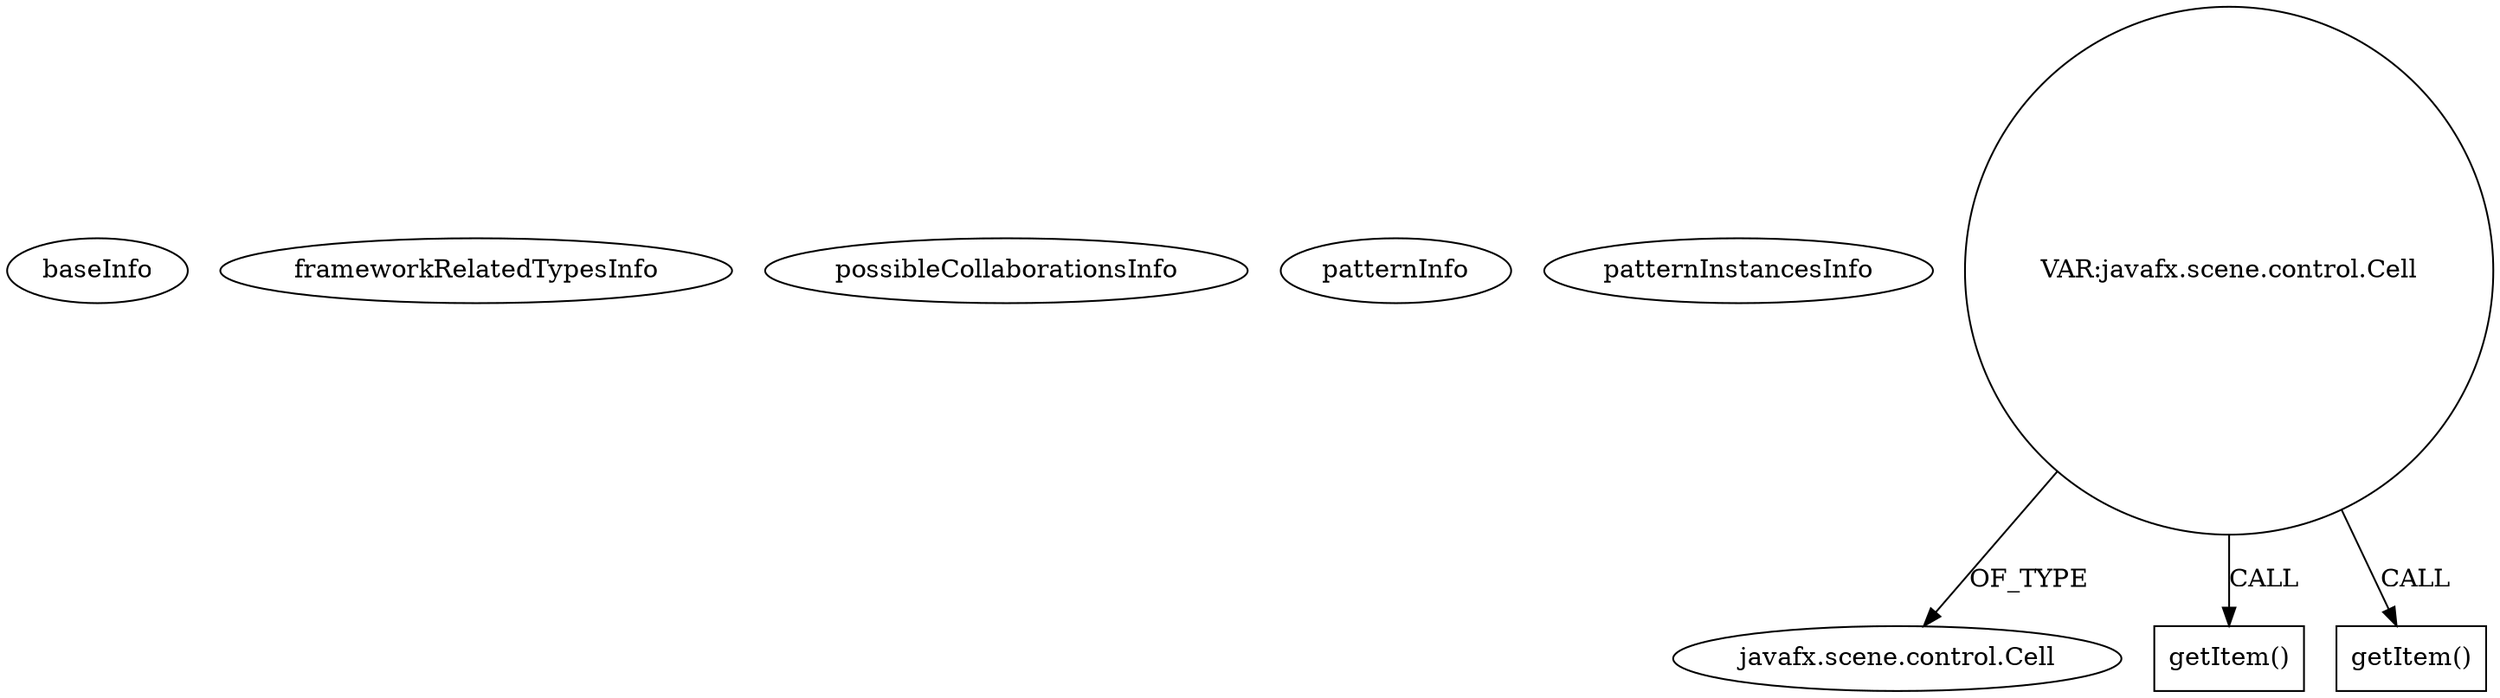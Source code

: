 digraph {
baseInfo[graphId=2121,category="pattern",isAnonymous=false,possibleRelation=false]
frameworkRelatedTypesInfo[]
possibleCollaborationsInfo[]
patternInfo[frequency=3.0,patternRootClient=null]
patternInstancesInfo[0="sipadan2003-JFXTreeView201312~/sipadan2003-JFXTreeView201312/JFXTreeView201312-master/src/jfxtreeview/TreeCellImpl.java~TreeCellImpl~4192",1="Orlando80-mongo_management_studio~/Orlando80-mongo_management_studio/mongo_management_studio-master/src/Presentation/Controllers/mainController.java~void setUpContextMenu()~1070",2="Orlando80-mongo_management_studio~/Orlando80-mongo_management_studio/mongo_management_studio-master/src/Presentation/Controllers/mainController.java~javafx.scene.control.TreeCell call(javafx.scene.control.TreeView)~1071"]
29[label="javafx.scene.control.Cell",vertexType="FRAMEWORK_CLASS_TYPE",isFrameworkType=false]
27[label="VAR:javafx.scene.control.Cell",vertexType="VARIABLE_EXPRESION",isFrameworkType=false,shape=circle]
28[label="getItem()",vertexType="INSIDE_CALL",isFrameworkType=false,shape=box]
37[label="getItem()",vertexType="INSIDE_CALL",isFrameworkType=false,shape=box]
27->29[label="OF_TYPE"]
27->37[label="CALL"]
27->28[label="CALL"]
}

